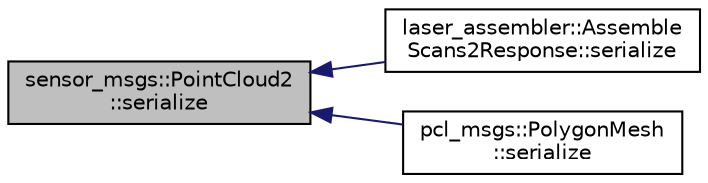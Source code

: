 digraph "sensor_msgs::PointCloud2::serialize"
{
  edge [fontname="Helvetica",fontsize="10",labelfontname="Helvetica",labelfontsize="10"];
  node [fontname="Helvetica",fontsize="10",shape=record];
  rankdir="LR";
  Node1 [label="sensor_msgs::PointCloud2\l::serialize",height=0.2,width=0.4,color="black", fillcolor="grey75", style="filled" fontcolor="black"];
  Node1 -> Node2 [dir="back",color="midnightblue",fontsize="10",style="solid",fontname="Helvetica"];
  Node2 [label="laser_assembler::Assemble\lScans2Response::serialize",height=0.2,width=0.4,color="black", fillcolor="white", style="filled",URL="$classlaser__assembler_1_1_assemble_scans2_response.html#abb7801af3b76ce4d251b21551028ff0e"];
  Node1 -> Node3 [dir="back",color="midnightblue",fontsize="10",style="solid",fontname="Helvetica"];
  Node3 [label="pcl_msgs::PolygonMesh\l::serialize",height=0.2,width=0.4,color="black", fillcolor="white", style="filled",URL="$classpcl__msgs_1_1_polygon_mesh.html#a53e00914821856d5186dcd2400dc2fdc"];
}
